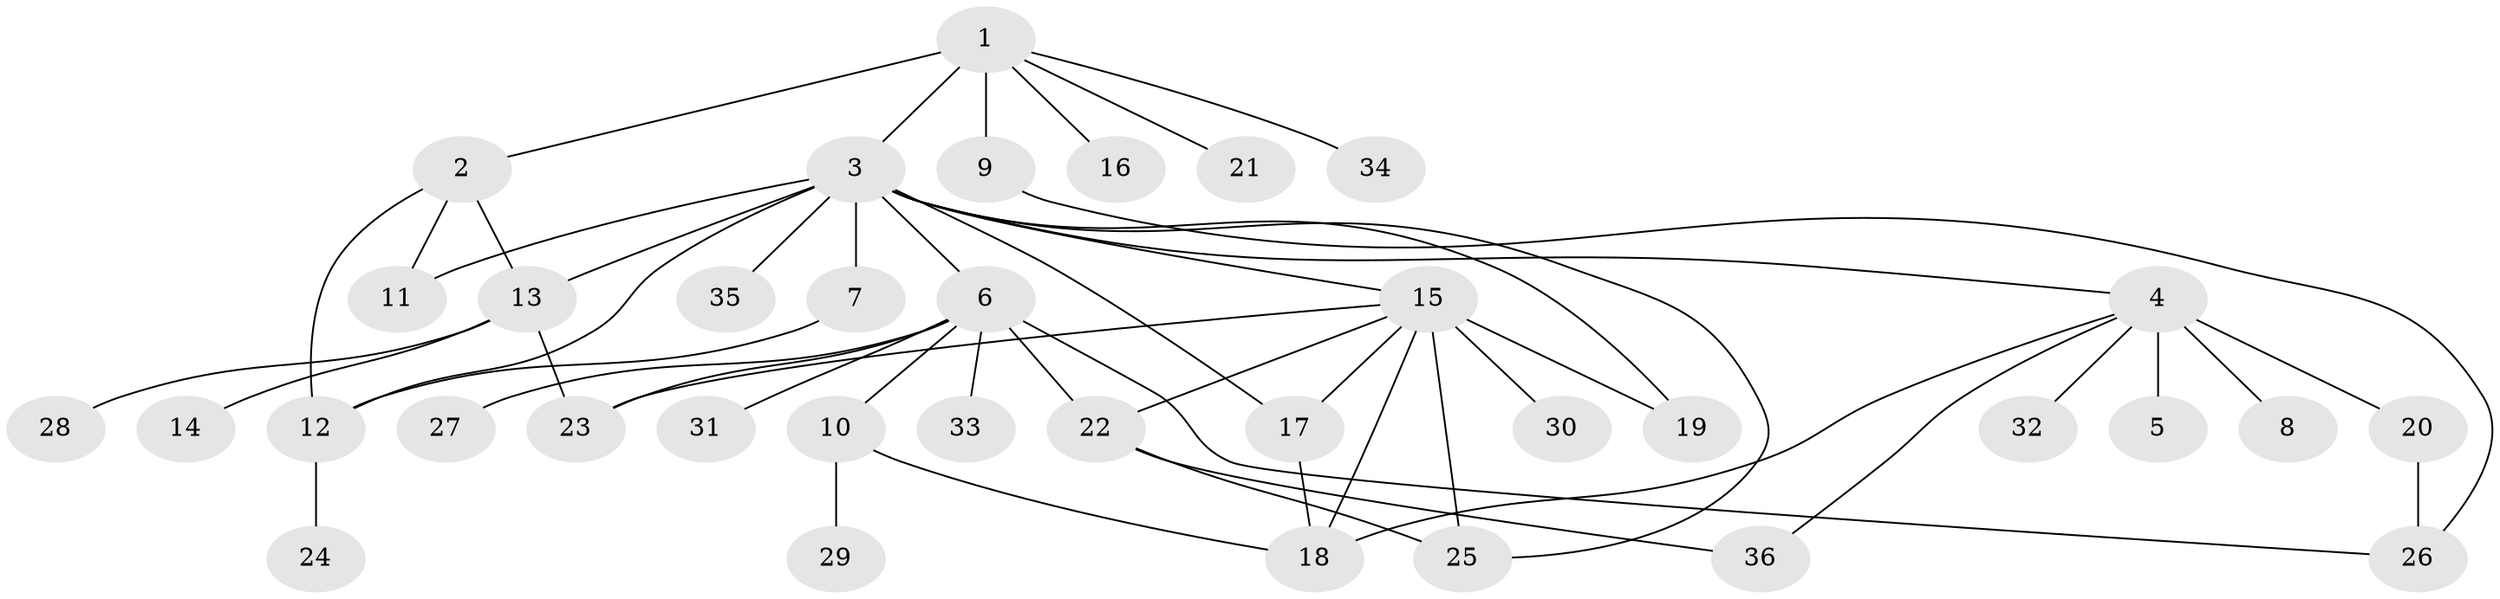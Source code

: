 // original degree distribution, {13: 0.011904761904761904, 5: 0.03571428571428571, 20: 0.011904761904761904, 11: 0.03571428571428571, 1: 0.5357142857142857, 2: 0.25, 3: 0.07142857142857142, 6: 0.023809523809523808, 4: 0.023809523809523808}
// Generated by graph-tools (version 1.1) at 2025/50/03/04/25 22:50:23]
// undirected, 36 vertices, 52 edges
graph export_dot {
  node [color=gray90,style=filled];
  1;
  2;
  3;
  4;
  5;
  6;
  7;
  8;
  9;
  10;
  11;
  12;
  13;
  14;
  15;
  16;
  17;
  18;
  19;
  20;
  21;
  22;
  23;
  24;
  25;
  26;
  27;
  28;
  29;
  30;
  31;
  32;
  33;
  34;
  35;
  36;
  1 -- 2 [weight=1.0];
  1 -- 3 [weight=1.0];
  1 -- 9 [weight=7.0];
  1 -- 16 [weight=1.0];
  1 -- 21 [weight=1.0];
  1 -- 34 [weight=1.0];
  2 -- 11 [weight=1.0];
  2 -- 12 [weight=1.0];
  2 -- 13 [weight=1.0];
  3 -- 4 [weight=1.0];
  3 -- 6 [weight=1.0];
  3 -- 7 [weight=7.0];
  3 -- 11 [weight=1.0];
  3 -- 12 [weight=1.0];
  3 -- 13 [weight=1.0];
  3 -- 15 [weight=1.0];
  3 -- 17 [weight=1.0];
  3 -- 19 [weight=1.0];
  3 -- 25 [weight=1.0];
  3 -- 35 [weight=1.0];
  4 -- 5 [weight=2.0];
  4 -- 8 [weight=1.0];
  4 -- 18 [weight=1.0];
  4 -- 20 [weight=2.0];
  4 -- 32 [weight=1.0];
  4 -- 36 [weight=1.0];
  6 -- 10 [weight=2.0];
  6 -- 22 [weight=1.0];
  6 -- 23 [weight=1.0];
  6 -- 26 [weight=1.0];
  6 -- 27 [weight=1.0];
  6 -- 31 [weight=1.0];
  6 -- 33 [weight=1.0];
  7 -- 12 [weight=1.0];
  9 -- 26 [weight=1.0];
  10 -- 18 [weight=1.0];
  10 -- 29 [weight=1.0];
  12 -- 24 [weight=2.0];
  13 -- 14 [weight=1.0];
  13 -- 23 [weight=1.0];
  13 -- 28 [weight=1.0];
  15 -- 17 [weight=1.0];
  15 -- 18 [weight=1.0];
  15 -- 19 [weight=3.0];
  15 -- 22 [weight=1.0];
  15 -- 23 [weight=1.0];
  15 -- 25 [weight=1.0];
  15 -- 30 [weight=1.0];
  17 -- 18 [weight=1.0];
  20 -- 26 [weight=1.0];
  22 -- 25 [weight=1.0];
  22 -- 36 [weight=1.0];
}
